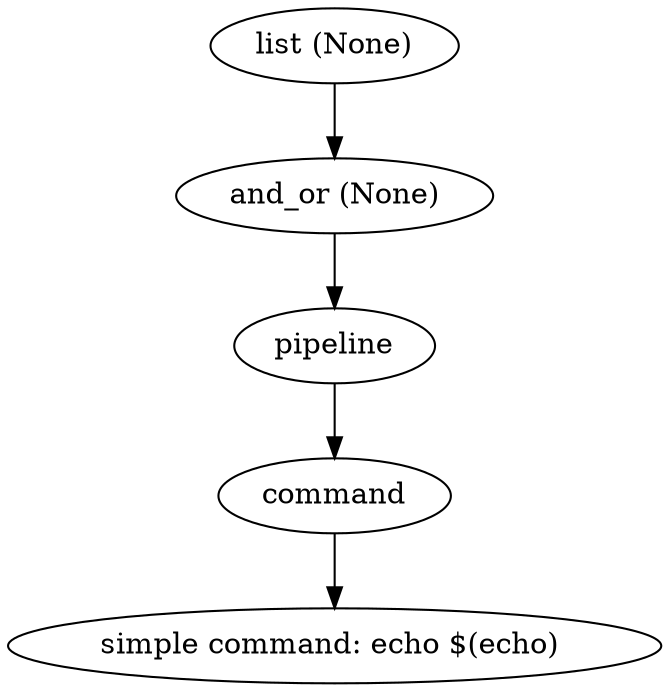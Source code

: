 digraph G {
0 [label="list (None)"];
0 -> 1;
1 [label="and_or (None)"];
1 -> 2;
2 [label=pipeline];
2 -> 3;
3 [label=command];
3 -> 4;
4 [label="simple command: echo $(echo) "];
}
